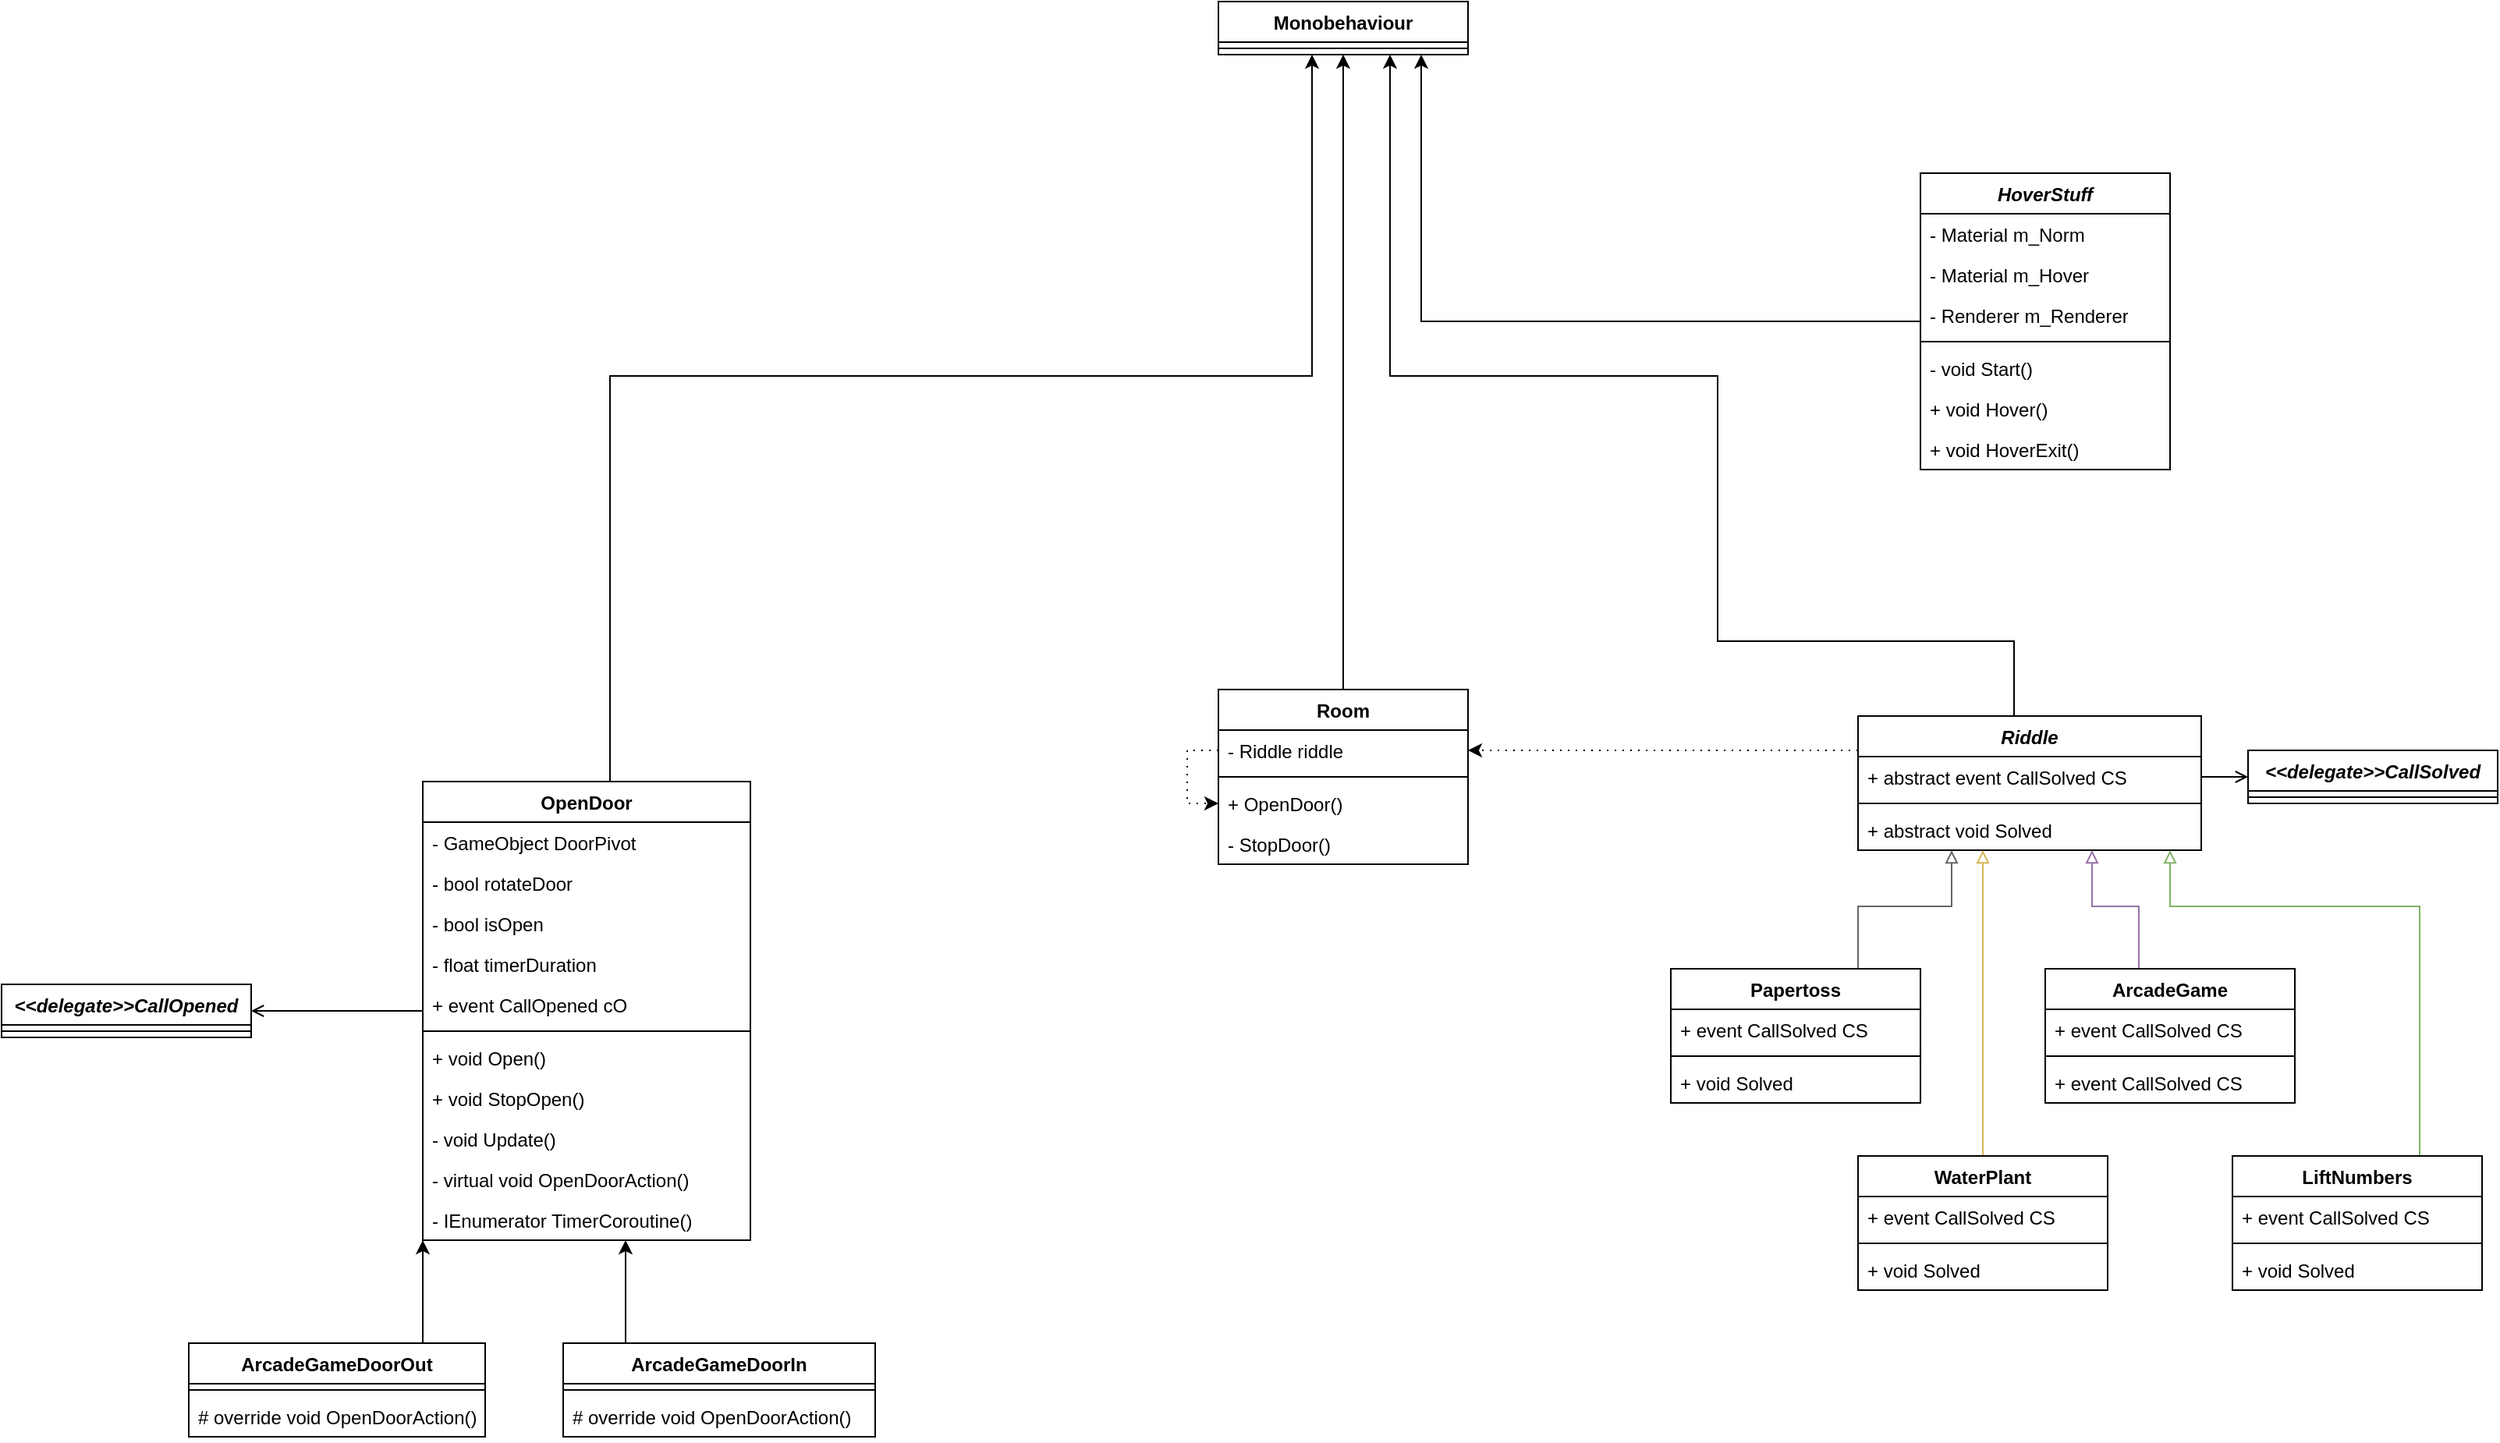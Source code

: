 <mxfile version="21.6.3" type="device">
  <diagram name="Seite-1" id="9ygnykhMfCcqP1jk7yM6">
    <mxGraphModel dx="2548" dy="1583" grid="1" gridSize="10" guides="1" tooltips="1" connect="1" arrows="1" fold="1" page="1" pageScale="1" pageWidth="1169" pageHeight="827" math="0" shadow="0">
      <root>
        <mxCell id="0" />
        <mxCell id="1" parent="0" />
        <mxCell id="U65npmDwIeTAlm-IwuZU-24" style="edgeStyle=orthogonalEdgeStyle;rounded=0;orthogonalLoop=1;jettySize=auto;html=1;" edge="1" parent="1" source="dDtbAaBnPSpNdL9Bm6Ul-1" target="dDtbAaBnPSpNdL9Bm6Ul-24">
          <mxGeometry relative="1" as="geometry" />
        </mxCell>
        <mxCell id="dDtbAaBnPSpNdL9Bm6Ul-1" value="Room" style="swimlane;fontStyle=1;align=center;verticalAlign=top;childLayout=stackLayout;horizontal=1;startSize=26;horizontalStack=0;resizeParent=1;resizeParentMax=0;resizeLast=0;collapsible=1;marginBottom=0;whiteSpace=wrap;html=1;" parent="1" vertex="1">
          <mxGeometry x="70" y="61" width="160" height="112" as="geometry" />
        </mxCell>
        <mxCell id="dDtbAaBnPSpNdL9Bm6Ul-34" style="edgeStyle=orthogonalEdgeStyle;rounded=0;orthogonalLoop=1;jettySize=auto;html=1;entryX=0;entryY=0.5;entryDx=0;entryDy=0;dashed=1;dashPattern=1 4;" parent="dDtbAaBnPSpNdL9Bm6Ul-1" source="dDtbAaBnPSpNdL9Bm6Ul-2" target="dDtbAaBnPSpNdL9Bm6Ul-4" edge="1">
          <mxGeometry relative="1" as="geometry" />
        </mxCell>
        <mxCell id="dDtbAaBnPSpNdL9Bm6Ul-2" value="- Riddle riddle" style="text;strokeColor=none;fillColor=none;align=left;verticalAlign=top;spacingLeft=4;spacingRight=4;overflow=hidden;rotatable=0;points=[[0,0.5],[1,0.5]];portConstraint=eastwest;whiteSpace=wrap;html=1;" parent="dDtbAaBnPSpNdL9Bm6Ul-1" vertex="1">
          <mxGeometry y="26" width="160" height="26" as="geometry" />
        </mxCell>
        <mxCell id="dDtbAaBnPSpNdL9Bm6Ul-3" value="" style="line;strokeWidth=1;fillColor=none;align=left;verticalAlign=middle;spacingTop=-1;spacingLeft=3;spacingRight=3;rotatable=0;labelPosition=right;points=[];portConstraint=eastwest;strokeColor=inherit;" parent="dDtbAaBnPSpNdL9Bm6Ul-1" vertex="1">
          <mxGeometry y="52" width="160" height="8" as="geometry" />
        </mxCell>
        <mxCell id="dDtbAaBnPSpNdL9Bm6Ul-4" value="+ OpenDoor()" style="text;strokeColor=none;fillColor=none;align=left;verticalAlign=top;spacingLeft=4;spacingRight=4;overflow=hidden;rotatable=0;points=[[0,0.5],[1,0.5]];portConstraint=eastwest;whiteSpace=wrap;html=1;" parent="dDtbAaBnPSpNdL9Bm6Ul-1" vertex="1">
          <mxGeometry y="60" width="160" height="26" as="geometry" />
        </mxCell>
        <mxCell id="dDtbAaBnPSpNdL9Bm6Ul-5" value="- StopDoor()" style="text;strokeColor=none;fillColor=none;align=left;verticalAlign=top;spacingLeft=4;spacingRight=4;overflow=hidden;rotatable=0;points=[[0,0.5],[1,0.5]];portConstraint=eastwest;whiteSpace=wrap;html=1;" parent="dDtbAaBnPSpNdL9Bm6Ul-1" vertex="1">
          <mxGeometry y="86" width="160" height="26" as="geometry" />
        </mxCell>
        <mxCell id="dDtbAaBnPSpNdL9Bm6Ul-33" style="edgeStyle=orthogonalEdgeStyle;rounded=0;orthogonalLoop=1;jettySize=auto;html=1;entryX=1;entryY=0.5;entryDx=0;entryDy=0;dashed=1;dashPattern=1 4;" parent="1" source="dDtbAaBnPSpNdL9Bm6Ul-14" target="dDtbAaBnPSpNdL9Bm6Ul-2" edge="1">
          <mxGeometry relative="1" as="geometry">
            <Array as="points">
              <mxPoint x="300" y="100" />
            </Array>
          </mxGeometry>
        </mxCell>
        <mxCell id="dDtbAaBnPSpNdL9Bm6Ul-44" style="edgeStyle=orthogonalEdgeStyle;rounded=0;orthogonalLoop=1;jettySize=auto;html=1;" parent="1" source="dDtbAaBnPSpNdL9Bm6Ul-14" target="dDtbAaBnPSpNdL9Bm6Ul-24" edge="1">
          <mxGeometry relative="1" as="geometry">
            <Array as="points">
              <mxPoint x="580" y="30" />
              <mxPoint x="390" y="30" />
              <mxPoint x="390" y="-140" />
              <mxPoint x="180" y="-140" />
            </Array>
          </mxGeometry>
        </mxCell>
        <mxCell id="dDtbAaBnPSpNdL9Bm6Ul-14" value="&lt;i&gt;Riddle&lt;/i&gt;" style="swimlane;fontStyle=1;align=center;verticalAlign=top;childLayout=stackLayout;horizontal=1;startSize=26;horizontalStack=0;resizeParent=1;resizeParentMax=0;resizeLast=0;collapsible=1;marginBottom=0;whiteSpace=wrap;html=1;" parent="1" vertex="1">
          <mxGeometry x="480" y="78" width="220" height="86" as="geometry" />
        </mxCell>
        <mxCell id="dDtbAaBnPSpNdL9Bm6Ul-47" value="+ abstract event CallSolved CS" style="text;strokeColor=none;fillColor=none;align=left;verticalAlign=top;spacingLeft=4;spacingRight=4;overflow=hidden;rotatable=0;points=[[0,0.5],[1,0.5]];portConstraint=eastwest;whiteSpace=wrap;html=1;" parent="dDtbAaBnPSpNdL9Bm6Ul-14" vertex="1">
          <mxGeometry y="26" width="220" height="26" as="geometry" />
        </mxCell>
        <mxCell id="dDtbAaBnPSpNdL9Bm6Ul-16" value="" style="line;strokeWidth=1;fillColor=none;align=left;verticalAlign=middle;spacingTop=-1;spacingLeft=3;spacingRight=3;rotatable=0;labelPosition=right;points=[];portConstraint=eastwest;strokeColor=inherit;" parent="dDtbAaBnPSpNdL9Bm6Ul-14" vertex="1">
          <mxGeometry y="52" width="220" height="8" as="geometry" />
        </mxCell>
        <mxCell id="dDtbAaBnPSpNdL9Bm6Ul-48" value="+ abstract void Solved" style="text;strokeColor=none;fillColor=none;align=left;verticalAlign=top;spacingLeft=4;spacingRight=4;overflow=hidden;rotatable=0;points=[[0,0.5],[1,0.5]];portConstraint=eastwest;whiteSpace=wrap;html=1;" parent="dDtbAaBnPSpNdL9Bm6Ul-14" vertex="1">
          <mxGeometry y="60" width="220" height="26" as="geometry" />
        </mxCell>
        <mxCell id="dDtbAaBnPSpNdL9Bm6Ul-23" style="edgeStyle=orthogonalEdgeStyle;rounded=0;orthogonalLoop=1;jettySize=auto;html=1;endArrow=block;endFill=0;fillColor=#f5f5f5;strokeColor=#666666;" parent="1" source="dDtbAaBnPSpNdL9Bm6Ul-20" target="dDtbAaBnPSpNdL9Bm6Ul-14" edge="1">
          <mxGeometry relative="1" as="geometry">
            <Array as="points">
              <mxPoint x="480" y="200" />
              <mxPoint x="540" y="200" />
            </Array>
          </mxGeometry>
        </mxCell>
        <mxCell id="dDtbAaBnPSpNdL9Bm6Ul-20" value="Papertoss" style="swimlane;fontStyle=1;align=center;verticalAlign=top;childLayout=stackLayout;horizontal=1;startSize=26;horizontalStack=0;resizeParent=1;resizeParentMax=0;resizeLast=0;collapsible=1;marginBottom=0;whiteSpace=wrap;html=1;" parent="1" vertex="1">
          <mxGeometry x="360" y="240" width="160" height="86" as="geometry" />
        </mxCell>
        <mxCell id="dDtbAaBnPSpNdL9Bm6Ul-51" value="+ event CallSolved CS" style="text;strokeColor=none;fillColor=none;align=left;verticalAlign=top;spacingLeft=4;spacingRight=4;overflow=hidden;rotatable=0;points=[[0,0.5],[1,0.5]];portConstraint=eastwest;whiteSpace=wrap;html=1;" parent="dDtbAaBnPSpNdL9Bm6Ul-20" vertex="1">
          <mxGeometry y="26" width="160" height="26" as="geometry" />
        </mxCell>
        <mxCell id="dDtbAaBnPSpNdL9Bm6Ul-22" value="" style="line;strokeWidth=1;fillColor=none;align=left;verticalAlign=middle;spacingTop=-1;spacingLeft=3;spacingRight=3;rotatable=0;labelPosition=right;points=[];portConstraint=eastwest;strokeColor=inherit;" parent="dDtbAaBnPSpNdL9Bm6Ul-20" vertex="1">
          <mxGeometry y="52" width="160" height="8" as="geometry" />
        </mxCell>
        <mxCell id="dDtbAaBnPSpNdL9Bm6Ul-50" value="+ void Solved" style="text;strokeColor=none;fillColor=none;align=left;verticalAlign=top;spacingLeft=4;spacingRight=4;overflow=hidden;rotatable=0;points=[[0,0.5],[1,0.5]];portConstraint=eastwest;whiteSpace=wrap;html=1;" parent="dDtbAaBnPSpNdL9Bm6Ul-20" vertex="1">
          <mxGeometry y="60" width="160" height="26" as="geometry" />
        </mxCell>
        <mxCell id="dDtbAaBnPSpNdL9Bm6Ul-24" value="Monobehaviour" style="swimlane;fontStyle=1;align=center;verticalAlign=top;childLayout=stackLayout;horizontal=1;startSize=26;horizontalStack=0;resizeParent=1;resizeParentMax=0;resizeLast=0;collapsible=1;marginBottom=0;whiteSpace=wrap;html=1;" parent="1" vertex="1">
          <mxGeometry x="70" y="-380" width="160" height="34" as="geometry" />
        </mxCell>
        <mxCell id="dDtbAaBnPSpNdL9Bm6Ul-26" value="" style="line;strokeWidth=1;fillColor=none;align=left;verticalAlign=middle;spacingTop=-1;spacingLeft=3;spacingRight=3;rotatable=0;labelPosition=right;points=[];portConstraint=eastwest;strokeColor=inherit;" parent="dDtbAaBnPSpNdL9Bm6Ul-24" vertex="1">
          <mxGeometry y="26" width="160" height="8" as="geometry" />
        </mxCell>
        <mxCell id="dDtbAaBnPSpNdL9Bm6Ul-31" style="edgeStyle=orthogonalEdgeStyle;rounded=0;orthogonalLoop=1;jettySize=auto;html=1;endArrow=block;endFill=0;fillColor=#fff2cc;strokeColor=#d6b656;" parent="1" source="dDtbAaBnPSpNdL9Bm6Ul-28" target="dDtbAaBnPSpNdL9Bm6Ul-14" edge="1">
          <mxGeometry relative="1" as="geometry">
            <Array as="points">
              <mxPoint x="560" y="240" />
              <mxPoint x="560" y="240" />
            </Array>
          </mxGeometry>
        </mxCell>
        <mxCell id="dDtbAaBnPSpNdL9Bm6Ul-28" value="WaterPlant" style="swimlane;fontStyle=1;align=center;verticalAlign=top;childLayout=stackLayout;horizontal=1;startSize=26;horizontalStack=0;resizeParent=1;resizeParentMax=0;resizeLast=0;collapsible=1;marginBottom=0;whiteSpace=wrap;html=1;" parent="1" vertex="1">
          <mxGeometry x="480" y="360" width="160" height="86" as="geometry" />
        </mxCell>
        <mxCell id="dDtbAaBnPSpNdL9Bm6Ul-52" value="+ event CallSolved CS" style="text;strokeColor=none;fillColor=none;align=left;verticalAlign=top;spacingLeft=4;spacingRight=4;overflow=hidden;rotatable=0;points=[[0,0.5],[1,0.5]];portConstraint=eastwest;whiteSpace=wrap;html=1;" parent="dDtbAaBnPSpNdL9Bm6Ul-28" vertex="1">
          <mxGeometry y="26" width="160" height="26" as="geometry" />
        </mxCell>
        <mxCell id="dDtbAaBnPSpNdL9Bm6Ul-30" value="" style="line;strokeWidth=1;fillColor=none;align=left;verticalAlign=middle;spacingTop=-1;spacingLeft=3;spacingRight=3;rotatable=0;labelPosition=right;points=[];portConstraint=eastwest;strokeColor=inherit;" parent="dDtbAaBnPSpNdL9Bm6Ul-28" vertex="1">
          <mxGeometry y="52" width="160" height="8" as="geometry" />
        </mxCell>
        <mxCell id="dDtbAaBnPSpNdL9Bm6Ul-53" value="+ void Solved" style="text;strokeColor=none;fillColor=none;align=left;verticalAlign=top;spacingLeft=4;spacingRight=4;overflow=hidden;rotatable=0;points=[[0,0.5],[1,0.5]];portConstraint=eastwest;whiteSpace=wrap;html=1;" parent="dDtbAaBnPSpNdL9Bm6Ul-28" vertex="1">
          <mxGeometry y="60" width="160" height="26" as="geometry" />
        </mxCell>
        <mxCell id="dDtbAaBnPSpNdL9Bm6Ul-40" style="edgeStyle=orthogonalEdgeStyle;rounded=0;orthogonalLoop=1;jettySize=auto;html=1;endArrow=block;endFill=0;fillColor=#e1d5e7;strokeColor=#9673a6;" parent="1" source="dDtbAaBnPSpNdL9Bm6Ul-35" target="dDtbAaBnPSpNdL9Bm6Ul-14" edge="1">
          <mxGeometry relative="1" as="geometry">
            <Array as="points">
              <mxPoint x="660" y="200" />
              <mxPoint x="630" y="200" />
            </Array>
          </mxGeometry>
        </mxCell>
        <mxCell id="dDtbAaBnPSpNdL9Bm6Ul-35" value="ArcadeGame" style="swimlane;fontStyle=1;align=center;verticalAlign=top;childLayout=stackLayout;horizontal=1;startSize=26;horizontalStack=0;resizeParent=1;resizeParentMax=0;resizeLast=0;collapsible=1;marginBottom=0;whiteSpace=wrap;html=1;" parent="1" vertex="1">
          <mxGeometry x="600" y="240" width="160" height="86" as="geometry" />
        </mxCell>
        <mxCell id="dDtbAaBnPSpNdL9Bm6Ul-54" value="+ event CallSolved CS" style="text;strokeColor=none;fillColor=none;align=left;verticalAlign=top;spacingLeft=4;spacingRight=4;overflow=hidden;rotatable=0;points=[[0,0.5],[1,0.5]];portConstraint=eastwest;whiteSpace=wrap;html=1;" parent="dDtbAaBnPSpNdL9Bm6Ul-35" vertex="1">
          <mxGeometry y="26" width="160" height="26" as="geometry" />
        </mxCell>
        <mxCell id="dDtbAaBnPSpNdL9Bm6Ul-37" value="" style="line;strokeWidth=1;fillColor=none;align=left;verticalAlign=middle;spacingTop=-1;spacingLeft=3;spacingRight=3;rotatable=0;labelPosition=right;points=[];portConstraint=eastwest;strokeColor=inherit;" parent="dDtbAaBnPSpNdL9Bm6Ul-35" vertex="1">
          <mxGeometry y="52" width="160" height="8" as="geometry" />
        </mxCell>
        <mxCell id="dDtbAaBnPSpNdL9Bm6Ul-55" value="+ event CallSolved CS" style="text;strokeColor=none;fillColor=none;align=left;verticalAlign=top;spacingLeft=4;spacingRight=4;overflow=hidden;rotatable=0;points=[[0,0.5],[1,0.5]];portConstraint=eastwest;whiteSpace=wrap;html=1;" parent="dDtbAaBnPSpNdL9Bm6Ul-35" vertex="1">
          <mxGeometry y="60" width="160" height="26" as="geometry" />
        </mxCell>
        <mxCell id="dDtbAaBnPSpNdL9Bm6Ul-42" style="edgeStyle=orthogonalEdgeStyle;rounded=0;orthogonalLoop=1;jettySize=auto;html=1;endArrow=block;endFill=0;fillColor=#d5e8d4;strokeColor=#82b366;" parent="1" source="dDtbAaBnPSpNdL9Bm6Ul-38" target="dDtbAaBnPSpNdL9Bm6Ul-14" edge="1">
          <mxGeometry relative="1" as="geometry">
            <Array as="points">
              <mxPoint x="840" y="200" />
              <mxPoint x="680" y="200" />
            </Array>
          </mxGeometry>
        </mxCell>
        <mxCell id="dDtbAaBnPSpNdL9Bm6Ul-38" value="LiftNumbers" style="swimlane;fontStyle=1;align=center;verticalAlign=top;childLayout=stackLayout;horizontal=1;startSize=26;horizontalStack=0;resizeParent=1;resizeParentMax=0;resizeLast=0;collapsible=1;marginBottom=0;whiteSpace=wrap;html=1;" parent="1" vertex="1">
          <mxGeometry x="720" y="360" width="160" height="86" as="geometry" />
        </mxCell>
        <mxCell id="dDtbAaBnPSpNdL9Bm6Ul-56" value="+ event CallSolved CS" style="text;strokeColor=none;fillColor=none;align=left;verticalAlign=top;spacingLeft=4;spacingRight=4;overflow=hidden;rotatable=0;points=[[0,0.5],[1,0.5]];portConstraint=eastwest;whiteSpace=wrap;html=1;" parent="dDtbAaBnPSpNdL9Bm6Ul-38" vertex="1">
          <mxGeometry y="26" width="160" height="26" as="geometry" />
        </mxCell>
        <mxCell id="dDtbAaBnPSpNdL9Bm6Ul-39" value="" style="line;strokeWidth=1;fillColor=none;align=left;verticalAlign=middle;spacingTop=-1;spacingLeft=3;spacingRight=3;rotatable=0;labelPosition=right;points=[];portConstraint=eastwest;strokeColor=inherit;" parent="dDtbAaBnPSpNdL9Bm6Ul-38" vertex="1">
          <mxGeometry y="52" width="160" height="8" as="geometry" />
        </mxCell>
        <mxCell id="dDtbAaBnPSpNdL9Bm6Ul-57" value="+ void Solved" style="text;strokeColor=none;fillColor=none;align=left;verticalAlign=top;spacingLeft=4;spacingRight=4;overflow=hidden;rotatable=0;points=[[0,0.5],[1,0.5]];portConstraint=eastwest;whiteSpace=wrap;html=1;" parent="dDtbAaBnPSpNdL9Bm6Ul-38" vertex="1">
          <mxGeometry y="60" width="160" height="26" as="geometry" />
        </mxCell>
        <mxCell id="dDtbAaBnPSpNdL9Bm6Ul-45" value="&lt;i&gt;&amp;lt;&amp;lt;delegate&amp;gt;&amp;gt;CallSolved&lt;/i&gt;" style="swimlane;fontStyle=1;align=center;verticalAlign=top;childLayout=stackLayout;horizontal=1;startSize=26;horizontalStack=0;resizeParent=1;resizeParentMax=0;resizeLast=0;collapsible=1;marginBottom=0;whiteSpace=wrap;html=1;" parent="1" vertex="1">
          <mxGeometry x="730" y="100" width="160" height="34" as="geometry" />
        </mxCell>
        <mxCell id="dDtbAaBnPSpNdL9Bm6Ul-46" value="" style="line;strokeWidth=1;fillColor=none;align=left;verticalAlign=middle;spacingTop=-1;spacingLeft=3;spacingRight=3;rotatable=0;labelPosition=right;points=[];portConstraint=eastwest;strokeColor=inherit;" parent="dDtbAaBnPSpNdL9Bm6Ul-45" vertex="1">
          <mxGeometry y="26" width="160" height="8" as="geometry" />
        </mxCell>
        <mxCell id="dDtbAaBnPSpNdL9Bm6Ul-49" style="edgeStyle=orthogonalEdgeStyle;rounded=0;orthogonalLoop=1;jettySize=auto;html=1;entryX=0;entryY=0.5;entryDx=0;entryDy=0;endArrow=open;endFill=0;" parent="1" source="dDtbAaBnPSpNdL9Bm6Ul-47" target="dDtbAaBnPSpNdL9Bm6Ul-45" edge="1">
          <mxGeometry relative="1" as="geometry" />
        </mxCell>
        <mxCell id="U65npmDwIeTAlm-IwuZU-21" style="edgeStyle=orthogonalEdgeStyle;rounded=0;orthogonalLoop=1;jettySize=auto;html=1;endArrow=open;endFill=0;" edge="1" parent="1" source="U65npmDwIeTAlm-IwuZU-1" target="U65npmDwIeTAlm-IwuZU-19">
          <mxGeometry relative="1" as="geometry" />
        </mxCell>
        <mxCell id="U65npmDwIeTAlm-IwuZU-26" style="edgeStyle=orthogonalEdgeStyle;rounded=0;orthogonalLoop=1;jettySize=auto;html=1;" edge="1" parent="1" source="U65npmDwIeTAlm-IwuZU-1" target="dDtbAaBnPSpNdL9Bm6Ul-24">
          <mxGeometry relative="1" as="geometry">
            <Array as="points">
              <mxPoint x="-320" y="-140" />
              <mxPoint x="130" y="-140" />
            </Array>
          </mxGeometry>
        </mxCell>
        <mxCell id="U65npmDwIeTAlm-IwuZU-1" value="OpenDoor" style="swimlane;fontStyle=1;align=center;verticalAlign=top;childLayout=stackLayout;horizontal=1;startSize=26;horizontalStack=0;resizeParent=1;resizeParentMax=0;resizeLast=0;collapsible=1;marginBottom=0;whiteSpace=wrap;html=1;" vertex="1" parent="1">
          <mxGeometry x="-440" y="120" width="210" height="294" as="geometry" />
        </mxCell>
        <mxCell id="U65npmDwIeTAlm-IwuZU-2" value="- GameObject DoorPivot" style="text;strokeColor=none;fillColor=none;align=left;verticalAlign=top;spacingLeft=4;spacingRight=4;overflow=hidden;rotatable=0;points=[[0,0.5],[1,0.5]];portConstraint=eastwest;whiteSpace=wrap;html=1;" vertex="1" parent="U65npmDwIeTAlm-IwuZU-1">
          <mxGeometry y="26" width="210" height="26" as="geometry" />
        </mxCell>
        <mxCell id="U65npmDwIeTAlm-IwuZU-15" value="- bool rotateDoor" style="text;strokeColor=none;fillColor=none;align=left;verticalAlign=top;spacingLeft=4;spacingRight=4;overflow=hidden;rotatable=0;points=[[0,0.5],[1,0.5]];portConstraint=eastwest;whiteSpace=wrap;html=1;" vertex="1" parent="U65npmDwIeTAlm-IwuZU-1">
          <mxGeometry y="52" width="210" height="26" as="geometry" />
        </mxCell>
        <mxCell id="U65npmDwIeTAlm-IwuZU-16" value="- bool isOpen" style="text;strokeColor=none;fillColor=none;align=left;verticalAlign=top;spacingLeft=4;spacingRight=4;overflow=hidden;rotatable=0;points=[[0,0.5],[1,0.5]];portConstraint=eastwest;whiteSpace=wrap;html=1;" vertex="1" parent="U65npmDwIeTAlm-IwuZU-1">
          <mxGeometry y="78" width="210" height="26" as="geometry" />
        </mxCell>
        <mxCell id="U65npmDwIeTAlm-IwuZU-17" value="- float timerDuration" style="text;strokeColor=none;fillColor=none;align=left;verticalAlign=top;spacingLeft=4;spacingRight=4;overflow=hidden;rotatable=0;points=[[0,0.5],[1,0.5]];portConstraint=eastwest;whiteSpace=wrap;html=1;" vertex="1" parent="U65npmDwIeTAlm-IwuZU-1">
          <mxGeometry y="104" width="210" height="26" as="geometry" />
        </mxCell>
        <mxCell id="U65npmDwIeTAlm-IwuZU-18" value="+ event CallOpened cO" style="text;strokeColor=none;fillColor=none;align=left;verticalAlign=top;spacingLeft=4;spacingRight=4;overflow=hidden;rotatable=0;points=[[0,0.5],[1,0.5]];portConstraint=eastwest;whiteSpace=wrap;html=1;" vertex="1" parent="U65npmDwIeTAlm-IwuZU-1">
          <mxGeometry y="130" width="210" height="26" as="geometry" />
        </mxCell>
        <mxCell id="U65npmDwIeTAlm-IwuZU-3" value="" style="line;strokeWidth=1;fillColor=none;align=left;verticalAlign=middle;spacingTop=-1;spacingLeft=3;spacingRight=3;rotatable=0;labelPosition=right;points=[];portConstraint=eastwest;strokeColor=inherit;" vertex="1" parent="U65npmDwIeTAlm-IwuZU-1">
          <mxGeometry y="156" width="210" height="8" as="geometry" />
        </mxCell>
        <mxCell id="U65npmDwIeTAlm-IwuZU-4" value="+ void Open()" style="text;strokeColor=none;fillColor=none;align=left;verticalAlign=top;spacingLeft=4;spacingRight=4;overflow=hidden;rotatable=0;points=[[0,0.5],[1,0.5]];portConstraint=eastwest;whiteSpace=wrap;html=1;" vertex="1" parent="U65npmDwIeTAlm-IwuZU-1">
          <mxGeometry y="164" width="210" height="26" as="geometry" />
        </mxCell>
        <mxCell id="U65npmDwIeTAlm-IwuZU-22" value="+ void StopOpen()" style="text;strokeColor=none;fillColor=none;align=left;verticalAlign=top;spacingLeft=4;spacingRight=4;overflow=hidden;rotatable=0;points=[[0,0.5],[1,0.5]];portConstraint=eastwest;whiteSpace=wrap;html=1;" vertex="1" parent="U65npmDwIeTAlm-IwuZU-1">
          <mxGeometry y="190" width="210" height="26" as="geometry" />
        </mxCell>
        <mxCell id="U65npmDwIeTAlm-IwuZU-23" value="- void Update()" style="text;strokeColor=none;fillColor=none;align=left;verticalAlign=top;spacingLeft=4;spacingRight=4;overflow=hidden;rotatable=0;points=[[0,0.5],[1,0.5]];portConstraint=eastwest;whiteSpace=wrap;html=1;" vertex="1" parent="U65npmDwIeTAlm-IwuZU-1">
          <mxGeometry y="216" width="210" height="26" as="geometry" />
        </mxCell>
        <mxCell id="U65npmDwIeTAlm-IwuZU-25" value="- virtual void OpenDoorAction()" style="text;strokeColor=none;fillColor=none;align=left;verticalAlign=top;spacingLeft=4;spacingRight=4;overflow=hidden;rotatable=0;points=[[0,0.5],[1,0.5]];portConstraint=eastwest;whiteSpace=wrap;html=1;" vertex="1" parent="U65npmDwIeTAlm-IwuZU-1">
          <mxGeometry y="242" width="210" height="26" as="geometry" />
        </mxCell>
        <mxCell id="U65npmDwIeTAlm-IwuZU-27" value="- IEnumerator TimerCoroutine()" style="text;strokeColor=none;fillColor=none;align=left;verticalAlign=top;spacingLeft=4;spacingRight=4;overflow=hidden;rotatable=0;points=[[0,0.5],[1,0.5]];portConstraint=eastwest;whiteSpace=wrap;html=1;" vertex="1" parent="U65npmDwIeTAlm-IwuZU-1">
          <mxGeometry y="268" width="210" height="26" as="geometry" />
        </mxCell>
        <mxCell id="U65npmDwIeTAlm-IwuZU-13" style="edgeStyle=orthogonalEdgeStyle;rounded=0;orthogonalLoop=1;jettySize=auto;html=1;" edge="1" parent="1" source="U65npmDwIeTAlm-IwuZU-5" target="U65npmDwIeTAlm-IwuZU-1">
          <mxGeometry relative="1" as="geometry">
            <Array as="points">
              <mxPoint x="-430" y="490" />
              <mxPoint x="-430" y="490" />
            </Array>
          </mxGeometry>
        </mxCell>
        <mxCell id="U65npmDwIeTAlm-IwuZU-5" value="ArcadeGameDoorOut" style="swimlane;fontStyle=1;align=center;verticalAlign=top;childLayout=stackLayout;horizontal=1;startSize=26;horizontalStack=0;resizeParent=1;resizeParentMax=0;resizeLast=0;collapsible=1;marginBottom=0;whiteSpace=wrap;html=1;" vertex="1" parent="1">
          <mxGeometry x="-590" y="480" width="190" height="60" as="geometry" />
        </mxCell>
        <mxCell id="U65npmDwIeTAlm-IwuZU-7" value="" style="line;strokeWidth=1;fillColor=none;align=left;verticalAlign=middle;spacingTop=-1;spacingLeft=3;spacingRight=3;rotatable=0;labelPosition=right;points=[];portConstraint=eastwest;strokeColor=inherit;" vertex="1" parent="U65npmDwIeTAlm-IwuZU-5">
          <mxGeometry y="26" width="190" height="8" as="geometry" />
        </mxCell>
        <mxCell id="U65npmDwIeTAlm-IwuZU-8" value="# override void OpenDoorAction()" style="text;strokeColor=none;fillColor=none;align=left;verticalAlign=top;spacingLeft=4;spacingRight=4;overflow=hidden;rotatable=0;points=[[0,0.5],[1,0.5]];portConstraint=eastwest;whiteSpace=wrap;html=1;" vertex="1" parent="U65npmDwIeTAlm-IwuZU-5">
          <mxGeometry y="34" width="190" height="26" as="geometry" />
        </mxCell>
        <mxCell id="U65npmDwIeTAlm-IwuZU-14" style="edgeStyle=orthogonalEdgeStyle;rounded=0;orthogonalLoop=1;jettySize=auto;html=1;" edge="1" parent="1" source="U65npmDwIeTAlm-IwuZU-9" target="U65npmDwIeTAlm-IwuZU-1">
          <mxGeometry relative="1" as="geometry">
            <Array as="points">
              <mxPoint x="-310" y="470" />
              <mxPoint x="-310" y="470" />
            </Array>
          </mxGeometry>
        </mxCell>
        <mxCell id="U65npmDwIeTAlm-IwuZU-9" value="ArcadeGameDoorIn" style="swimlane;fontStyle=1;align=center;verticalAlign=top;childLayout=stackLayout;horizontal=1;startSize=26;horizontalStack=0;resizeParent=1;resizeParentMax=0;resizeLast=0;collapsible=1;marginBottom=0;whiteSpace=wrap;html=1;" vertex="1" parent="1">
          <mxGeometry x="-350" y="480" width="200" height="60" as="geometry" />
        </mxCell>
        <mxCell id="U65npmDwIeTAlm-IwuZU-11" value="" style="line;strokeWidth=1;fillColor=none;align=left;verticalAlign=middle;spacingTop=-1;spacingLeft=3;spacingRight=3;rotatable=0;labelPosition=right;points=[];portConstraint=eastwest;strokeColor=inherit;" vertex="1" parent="U65npmDwIeTAlm-IwuZU-9">
          <mxGeometry y="26" width="200" height="8" as="geometry" />
        </mxCell>
        <mxCell id="U65npmDwIeTAlm-IwuZU-12" value="# override void OpenDoorAction()" style="text;strokeColor=none;fillColor=none;align=left;verticalAlign=top;spacingLeft=4;spacingRight=4;overflow=hidden;rotatable=0;points=[[0,0.5],[1,0.5]];portConstraint=eastwest;whiteSpace=wrap;html=1;" vertex="1" parent="U65npmDwIeTAlm-IwuZU-9">
          <mxGeometry y="34" width="200" height="26" as="geometry" />
        </mxCell>
        <mxCell id="U65npmDwIeTAlm-IwuZU-19" value="&lt;i&gt;&amp;lt;&amp;lt;delegate&amp;gt;&amp;gt;CallOpened&lt;/i&gt;" style="swimlane;fontStyle=1;align=center;verticalAlign=top;childLayout=stackLayout;horizontal=1;startSize=26;horizontalStack=0;resizeParent=1;resizeParentMax=0;resizeLast=0;collapsible=1;marginBottom=0;whiteSpace=wrap;html=1;" vertex="1" parent="1">
          <mxGeometry x="-710" y="250" width="160" height="34" as="geometry" />
        </mxCell>
        <mxCell id="U65npmDwIeTAlm-IwuZU-20" value="" style="line;strokeWidth=1;fillColor=none;align=left;verticalAlign=middle;spacingTop=-1;spacingLeft=3;spacingRight=3;rotatable=0;labelPosition=right;points=[];portConstraint=eastwest;strokeColor=inherit;" vertex="1" parent="U65npmDwIeTAlm-IwuZU-19">
          <mxGeometry y="26" width="160" height="8" as="geometry" />
        </mxCell>
        <mxCell id="U65npmDwIeTAlm-IwuZU-36" style="edgeStyle=orthogonalEdgeStyle;rounded=0;orthogonalLoop=1;jettySize=auto;html=1;" edge="1" parent="1" source="U65npmDwIeTAlm-IwuZU-28" target="dDtbAaBnPSpNdL9Bm6Ul-24">
          <mxGeometry relative="1" as="geometry">
            <Array as="points">
              <mxPoint x="200" y="-175" />
            </Array>
          </mxGeometry>
        </mxCell>
        <mxCell id="U65npmDwIeTAlm-IwuZU-28" value="&lt;i&gt;HoverStuff&lt;/i&gt;" style="swimlane;fontStyle=1;align=center;verticalAlign=top;childLayout=stackLayout;horizontal=1;startSize=26;horizontalStack=0;resizeParent=1;resizeParentMax=0;resizeLast=0;collapsible=1;marginBottom=0;whiteSpace=wrap;html=1;" vertex="1" parent="1">
          <mxGeometry x="520" y="-270" width="160" height="190" as="geometry" />
        </mxCell>
        <mxCell id="U65npmDwIeTAlm-IwuZU-29" value="- Material m_Norm" style="text;strokeColor=none;fillColor=none;align=left;verticalAlign=top;spacingLeft=4;spacingRight=4;overflow=hidden;rotatable=0;points=[[0,0.5],[1,0.5]];portConstraint=eastwest;whiteSpace=wrap;html=1;" vertex="1" parent="U65npmDwIeTAlm-IwuZU-28">
          <mxGeometry y="26" width="160" height="26" as="geometry" />
        </mxCell>
        <mxCell id="U65npmDwIeTAlm-IwuZU-33" value="- Material m_Hover" style="text;strokeColor=none;fillColor=none;align=left;verticalAlign=top;spacingLeft=4;spacingRight=4;overflow=hidden;rotatable=0;points=[[0,0.5],[1,0.5]];portConstraint=eastwest;whiteSpace=wrap;html=1;" vertex="1" parent="U65npmDwIeTAlm-IwuZU-28">
          <mxGeometry y="52" width="160" height="26" as="geometry" />
        </mxCell>
        <mxCell id="U65npmDwIeTAlm-IwuZU-32" value="- Renderer m_Renderer" style="text;strokeColor=none;fillColor=none;align=left;verticalAlign=top;spacingLeft=4;spacingRight=4;overflow=hidden;rotatable=0;points=[[0,0.5],[1,0.5]];portConstraint=eastwest;whiteSpace=wrap;html=1;" vertex="1" parent="U65npmDwIeTAlm-IwuZU-28">
          <mxGeometry y="78" width="160" height="26" as="geometry" />
        </mxCell>
        <mxCell id="U65npmDwIeTAlm-IwuZU-30" value="" style="line;strokeWidth=1;fillColor=none;align=left;verticalAlign=middle;spacingTop=-1;spacingLeft=3;spacingRight=3;rotatable=0;labelPosition=right;points=[];portConstraint=eastwest;strokeColor=inherit;" vertex="1" parent="U65npmDwIeTAlm-IwuZU-28">
          <mxGeometry y="104" width="160" height="8" as="geometry" />
        </mxCell>
        <mxCell id="U65npmDwIeTAlm-IwuZU-31" value="- void Start()" style="text;strokeColor=none;fillColor=none;align=left;verticalAlign=top;spacingLeft=4;spacingRight=4;overflow=hidden;rotatable=0;points=[[0,0.5],[1,0.5]];portConstraint=eastwest;whiteSpace=wrap;html=1;" vertex="1" parent="U65npmDwIeTAlm-IwuZU-28">
          <mxGeometry y="112" width="160" height="26" as="geometry" />
        </mxCell>
        <mxCell id="U65npmDwIeTAlm-IwuZU-34" value="+ void Hover()" style="text;strokeColor=none;fillColor=none;align=left;verticalAlign=top;spacingLeft=4;spacingRight=4;overflow=hidden;rotatable=0;points=[[0,0.5],[1,0.5]];portConstraint=eastwest;whiteSpace=wrap;html=1;" vertex="1" parent="U65npmDwIeTAlm-IwuZU-28">
          <mxGeometry y="138" width="160" height="26" as="geometry" />
        </mxCell>
        <mxCell id="U65npmDwIeTAlm-IwuZU-35" value="+ void HoverExit()" style="text;strokeColor=none;fillColor=none;align=left;verticalAlign=top;spacingLeft=4;spacingRight=4;overflow=hidden;rotatable=0;points=[[0,0.5],[1,0.5]];portConstraint=eastwest;whiteSpace=wrap;html=1;" vertex="1" parent="U65npmDwIeTAlm-IwuZU-28">
          <mxGeometry y="164" width="160" height="26" as="geometry" />
        </mxCell>
      </root>
    </mxGraphModel>
  </diagram>
</mxfile>
